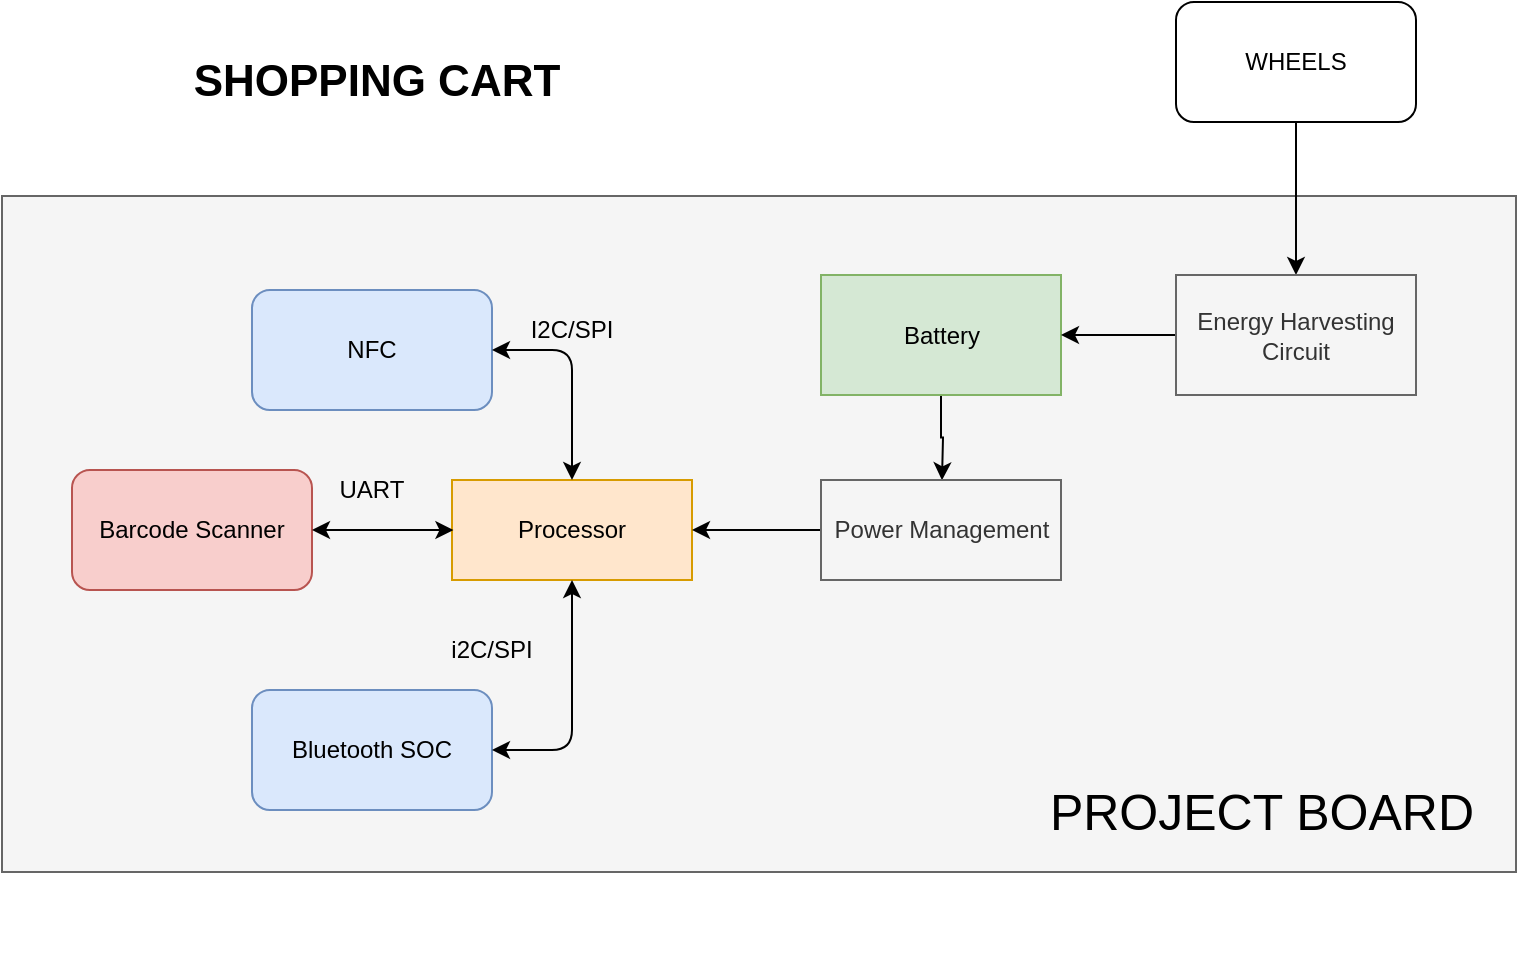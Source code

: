 <mxfile version="11.1.1" type="device"><diagram id="PpEd2Hm9x3__hRU1quEa" name="Page-1"><mxGraphModel dx="1050" dy="707" grid="0" gridSize="10" guides="1" tooltips="1" connect="1" arrows="1" fold="1" page="1" pageScale="1" pageWidth="850" pageHeight="1100" math="0" shadow="0"><root><mxCell id="0"/><mxCell id="1" parent="0"/><mxCell id="vF_KR4CzCZtNUHpvs4Sf-34" value="" style="rounded=0;whiteSpace=wrap;html=1;fillColor=#f5f5f5;strokeColor=#666666;fontColor=#333333;" vertex="1" parent="1"><mxGeometry x="20" y="288" width="757" height="338" as="geometry"/></mxCell><mxCell id="vF_KR4CzCZtNUHpvs4Sf-2" value="Processor" style="rounded=0;whiteSpace=wrap;html=1;fillColor=#ffe6cc;strokeColor=#d79b00;" vertex="1" parent="1"><mxGeometry x="245" y="430" width="120" height="50" as="geometry"/></mxCell><mxCell id="vF_KR4CzCZtNUHpvs4Sf-3" value="NFC" style="rounded=1;whiteSpace=wrap;html=1;fillColor=#dae8fc;strokeColor=#6c8ebf;" vertex="1" parent="1"><mxGeometry x="145" y="335" width="120" height="60" as="geometry"/></mxCell><mxCell id="vF_KR4CzCZtNUHpvs4Sf-4" value="Bluetooth SOC" style="rounded=1;whiteSpace=wrap;html=1;fillColor=#dae8fc;strokeColor=#6c8ebf;" vertex="1" parent="1"><mxGeometry x="145" y="535" width="120" height="60" as="geometry"/></mxCell><mxCell id="vF_KR4CzCZtNUHpvs4Sf-8" value="" style="endArrow=classic;startArrow=classic;html=1;entryX=1;entryY=0.5;entryDx=0;entryDy=0;exitX=0.5;exitY=0;exitDx=0;exitDy=0;" edge="1" parent="1" source="vF_KR4CzCZtNUHpvs4Sf-2" target="vF_KR4CzCZtNUHpvs4Sf-3"><mxGeometry width="50" height="50" relative="1" as="geometry"><mxPoint x="285" y="425" as="sourcePoint"/><mxPoint x="335" y="375" as="targetPoint"/><Array as="points"><mxPoint x="305" y="365"/></Array></mxGeometry></mxCell><mxCell id="vF_KR4CzCZtNUHpvs4Sf-10" value="" style="endArrow=classic;startArrow=classic;html=1;entryX=0.5;entryY=1;entryDx=0;entryDy=0;exitX=1;exitY=0.5;exitDx=0;exitDy=0;" edge="1" parent="1" source="vF_KR4CzCZtNUHpvs4Sf-4" target="vF_KR4CzCZtNUHpvs4Sf-2"><mxGeometry width="50" height="50" relative="1" as="geometry"><mxPoint x="285" y="595" as="sourcePoint"/><mxPoint x="335" y="545" as="targetPoint"/><Array as="points"><mxPoint x="305" y="565"/></Array></mxGeometry></mxCell><mxCell id="vF_KR4CzCZtNUHpvs4Sf-13" value="Barcode Scanner" style="rounded=1;whiteSpace=wrap;html=1;fillColor=#f8cecc;strokeColor=#b85450;" vertex="1" parent="1"><mxGeometry x="55" y="425" width="120" height="60" as="geometry"/></mxCell><mxCell id="vF_KR4CzCZtNUHpvs4Sf-16" value="" style="endArrow=classic;startArrow=classic;html=1;" edge="1" parent="1" source="vF_KR4CzCZtNUHpvs4Sf-13"><mxGeometry width="50" height="50" relative="1" as="geometry"><mxPoint x="175" y="505" as="sourcePoint"/><mxPoint x="245.711" y="455" as="targetPoint"/></mxGeometry></mxCell><mxCell id="vF_KR4CzCZtNUHpvs4Sf-17" value="UART" style="text;html=1;strokeColor=none;fillColor=none;align=center;verticalAlign=middle;whiteSpace=wrap;rounded=0;" vertex="1" parent="1"><mxGeometry x="185" y="425" width="40" height="20" as="geometry"/></mxCell><mxCell id="vF_KR4CzCZtNUHpvs4Sf-18" value="I2C/SPI" style="text;html=1;strokeColor=none;fillColor=none;align=center;verticalAlign=middle;whiteSpace=wrap;rounded=0;" vertex="1" parent="1"><mxGeometry x="285" y="345" width="40" height="20" as="geometry"/></mxCell><mxCell id="vF_KR4CzCZtNUHpvs4Sf-19" value="i2C/SPI" style="text;html=1;strokeColor=none;fillColor=none;align=center;verticalAlign=middle;whiteSpace=wrap;rounded=0;" vertex="1" parent="1"><mxGeometry x="245" y="505" width="40" height="20" as="geometry"/></mxCell><mxCell id="vF_KR4CzCZtNUHpvs4Sf-21" style="edgeStyle=orthogonalEdgeStyle;rounded=0;orthogonalLoop=1;jettySize=auto;html=1;exitX=0.5;exitY=1;exitDx=0;exitDy=0;entryX=0.5;entryY=0;entryDx=0;entryDy=0;" edge="1" parent="1" source="vF_KR4CzCZtNUHpvs4Sf-20"><mxGeometry relative="1" as="geometry"><mxPoint x="490" y="430.143" as="targetPoint"/></mxGeometry></mxCell><mxCell id="vF_KR4CzCZtNUHpvs4Sf-20" value="Battery" style="rounded=0;whiteSpace=wrap;html=1;fillColor=#d5e8d4;strokeColor=#82b366;" vertex="1" parent="1"><mxGeometry x="429.5" y="327.5" width="120" height="60" as="geometry"/></mxCell><mxCell id="vF_KR4CzCZtNUHpvs4Sf-27" value="&lt;b&gt;&lt;font style=&quot;font-size: 22px&quot;&gt;SHOPPING CART&lt;/font&gt;&lt;/b&gt;" style="text;html=1;strokeColor=none;fillColor=none;align=center;verticalAlign=middle;whiteSpace=wrap;rounded=0;" vertex="1" parent="1"><mxGeometry x="110" y="191" width="195" height="80" as="geometry"/></mxCell><mxCell id="vF_KR4CzCZtNUHpvs4Sf-42" style="edgeStyle=orthogonalEdgeStyle;rounded=0;orthogonalLoop=1;jettySize=auto;html=1;exitX=0.5;exitY=1;exitDx=0;exitDy=0;entryX=0.5;entryY=0;entryDx=0;entryDy=0;" edge="1" parent="1" source="vF_KR4CzCZtNUHpvs4Sf-28" target="vF_KR4CzCZtNUHpvs4Sf-41"><mxGeometry relative="1" as="geometry"/></mxCell><mxCell id="vF_KR4CzCZtNUHpvs4Sf-28" value="WHEELS" style="rounded=1;whiteSpace=wrap;html=1;" vertex="1" parent="1"><mxGeometry x="607" y="191" width="120" height="60" as="geometry"/></mxCell><mxCell id="vF_KR4CzCZtNUHpvs4Sf-35" value="&lt;font style=&quot;font-size: 25px&quot;&gt;PROJECT BOARD&lt;/font&gt;" style="text;html=1;strokeColor=none;fillColor=none;align=center;verticalAlign=middle;whiteSpace=wrap;rounded=0;" vertex="1" parent="1"><mxGeometry x="520" y="512.5" width="260" height="165" as="geometry"/></mxCell><mxCell id="vF_KR4CzCZtNUHpvs4Sf-44" style="edgeStyle=orthogonalEdgeStyle;rounded=0;orthogonalLoop=1;jettySize=auto;html=1;exitX=0;exitY=0.5;exitDx=0;exitDy=0;" edge="1" parent="1" source="vF_KR4CzCZtNUHpvs4Sf-41" target="vF_KR4CzCZtNUHpvs4Sf-20"><mxGeometry relative="1" as="geometry"/></mxCell><mxCell id="vF_KR4CzCZtNUHpvs4Sf-41" value="Energy Harvesting Circuit" style="rounded=0;whiteSpace=wrap;html=1;fillColor=#f5f5f5;strokeColor=#666666;fontColor=#333333;" vertex="1" parent="1"><mxGeometry x="607" y="327.5" width="120" height="60" as="geometry"/></mxCell><mxCell id="vF_KR4CzCZtNUHpvs4Sf-48" style="edgeStyle=orthogonalEdgeStyle;rounded=0;orthogonalLoop=1;jettySize=auto;html=1;exitX=0;exitY=0.5;exitDx=0;exitDy=0;entryX=1;entryY=0.5;entryDx=0;entryDy=0;" edge="1" parent="1" source="vF_KR4CzCZtNUHpvs4Sf-46" target="vF_KR4CzCZtNUHpvs4Sf-2"><mxGeometry relative="1" as="geometry"/></mxCell><mxCell id="vF_KR4CzCZtNUHpvs4Sf-46" value="Power Management" style="rounded=0;whiteSpace=wrap;html=1;fillColor=#f5f5f5;strokeColor=#666666;fontColor=#333333;" vertex="1" parent="1"><mxGeometry x="429.5" y="430" width="120" height="50" as="geometry"/></mxCell></root></mxGraphModel></diagram></mxfile>